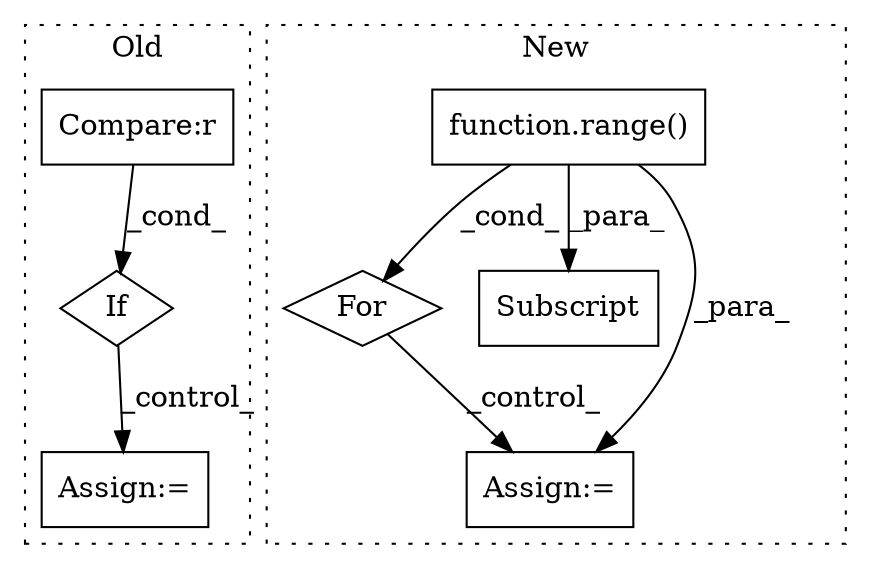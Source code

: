 digraph G {
subgraph cluster0 {
1 [label="If" a="96" s="10116,10153" l="3,14" shape="diamond"];
3 [label="Assign:=" a="68" s="10168" l="3" shape="box"];
5 [label="Compare:r" a="40" s="10119" l="34" shape="box"];
label = "Old";
style="dotted";
}
subgraph cluster1 {
2 [label="function.range()" a="75" s="10865,10876" l="6,1" shape="box"];
4 [label="For" a="107" s="10856,10877" l="4,48" shape="diamond"];
6 [label="Subscript" a="63" s="10953,0" l="10,0" shape="box"];
7 [label="Assign:=" a="68" s="11052" l="3" shape="box"];
label = "New";
style="dotted";
}
1 -> 3 [label="_control_"];
2 -> 4 [label="_cond_"];
2 -> 7 [label="_para_"];
2 -> 6 [label="_para_"];
4 -> 7 [label="_control_"];
5 -> 1 [label="_cond_"];
}